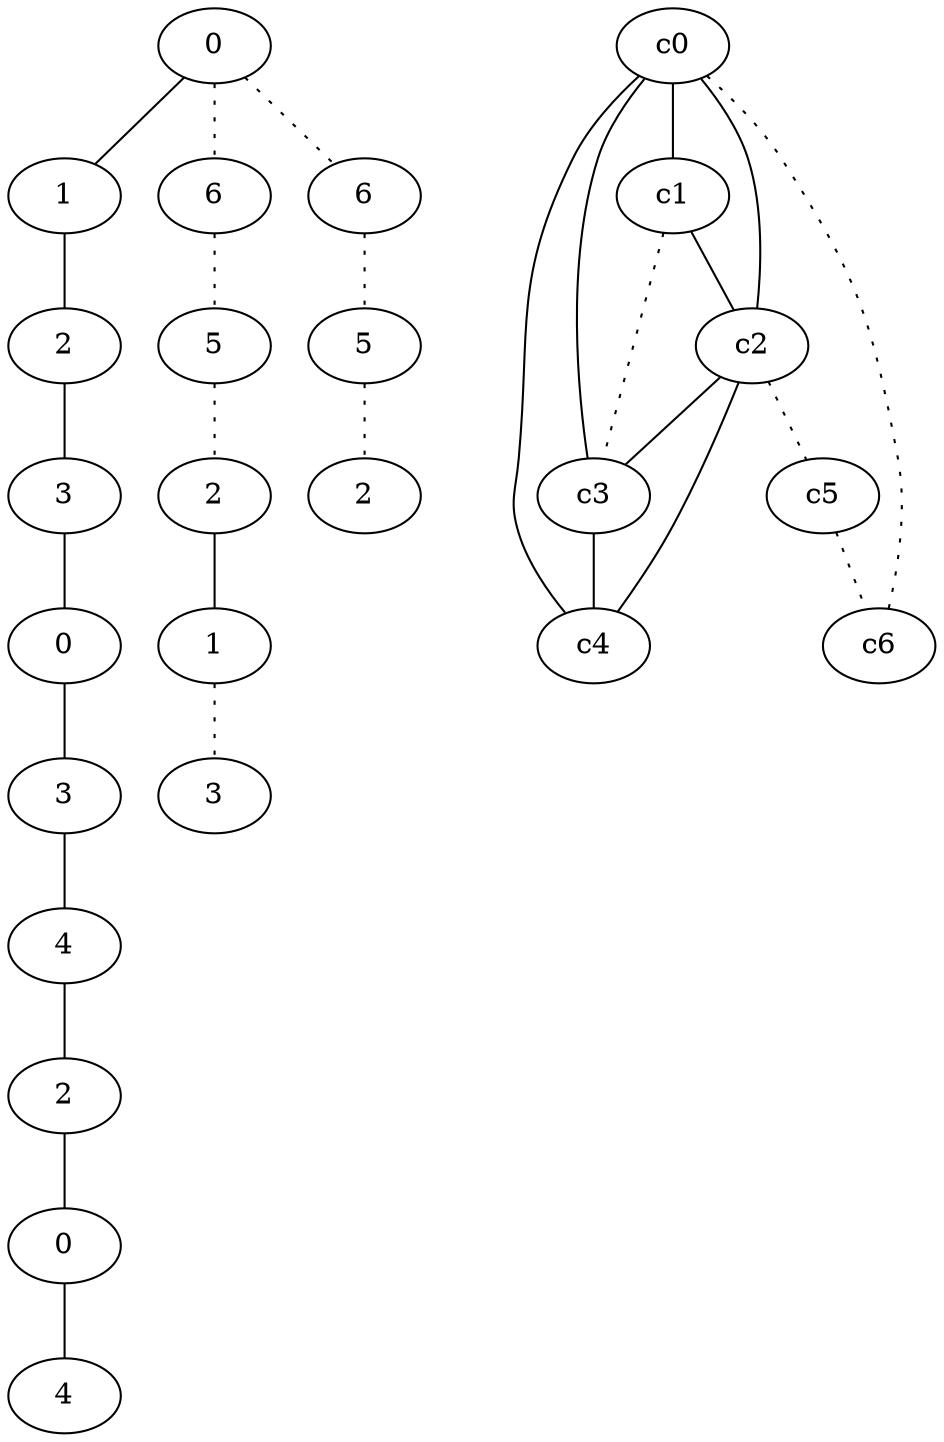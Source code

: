 graph {
a0[label=0];
a1[label=1];
a2[label=2];
a3[label=3];
a4[label=0];
a5[label=3];
a6[label=4];
a7[label=2];
a8[label=0];
a9[label=4];
a10[label=6];
a11[label=5];
a12[label=2];
a13[label=1];
a14[label=3];
a15[label=6];
a16[label=5];
a17[label=2];
a0 -- a1;
a0 -- a10 [style=dotted];
a0 -- a15 [style=dotted];
a1 -- a2;
a2 -- a3;
a3 -- a4;
a4 -- a5;
a5 -- a6;
a6 -- a7;
a7 -- a8;
a8 -- a9;
a10 -- a11 [style=dotted];
a11 -- a12 [style=dotted];
a12 -- a13;
a13 -- a14 [style=dotted];
a15 -- a16 [style=dotted];
a16 -- a17 [style=dotted];
c0 -- c1;
c0 -- c2;
c0 -- c3;
c0 -- c4;
c0 -- c6 [style=dotted];
c1 -- c2;
c1 -- c3 [style=dotted];
c2 -- c3;
c2 -- c4;
c2 -- c5 [style=dotted];
c3 -- c4;
c5 -- c6 [style=dotted];
}
